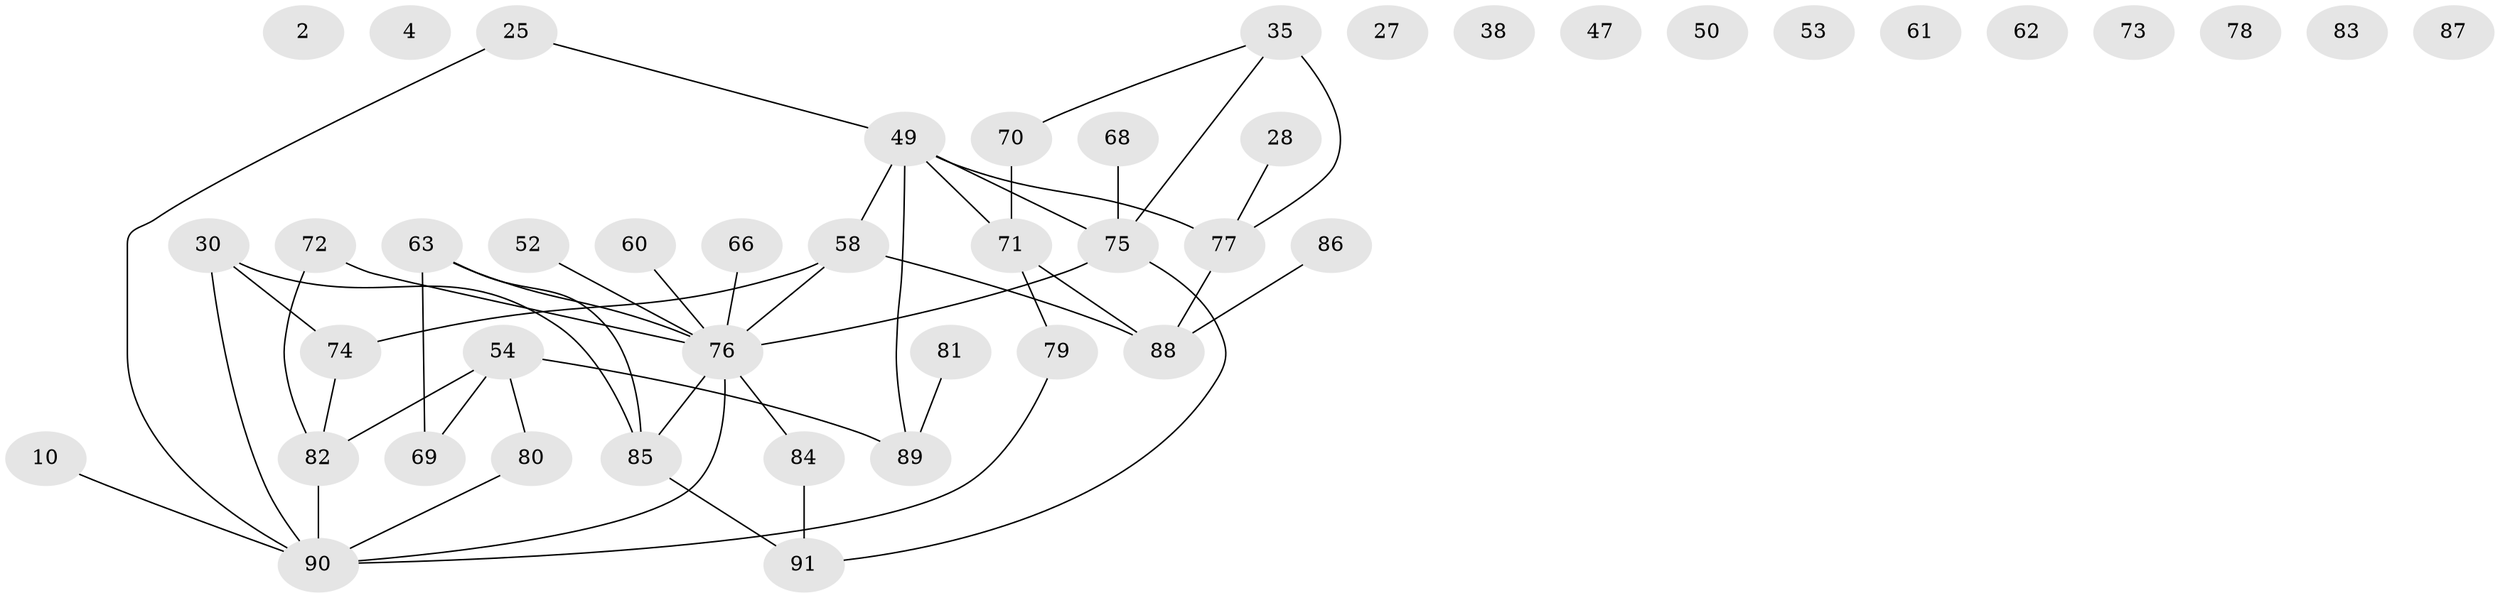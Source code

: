 // original degree distribution, {2: 0.2967032967032967, 0: 0.13186813186813187, 3: 0.15384615384615385, 1: 0.18681318681318682, 4: 0.12087912087912088, 5: 0.08791208791208792, 7: 0.01098901098901099, 8: 0.01098901098901099}
// Generated by graph-tools (version 1.1) at 2025/40/03/09/25 04:40:30]
// undirected, 45 vertices, 48 edges
graph export_dot {
graph [start="1"]
  node [color=gray90,style=filled];
  2;
  4;
  10;
  25;
  27;
  28;
  30 [super="+6"];
  35;
  38;
  47;
  49 [super="+40"];
  50;
  52;
  53;
  54 [super="+8"];
  58 [super="+56"];
  60;
  61;
  62 [super="+21"];
  63 [super="+26"];
  66 [super="+5"];
  68;
  69;
  70 [super="+17"];
  71;
  72 [super="+1+45"];
  73;
  74 [super="+44"];
  75 [super="+34+65"];
  76 [super="+16+67+33+64+59"];
  77 [super="+43"];
  78;
  79 [super="+32"];
  80 [super="+14+23"];
  81;
  82 [super="+51"];
  83;
  84 [super="+15"];
  85;
  86 [super="+55"];
  87;
  88 [super="+12+39"];
  89 [super="+48+57"];
  90 [super="+29"];
  91;
  10 -- 90;
  25 -- 49;
  25 -- 90;
  28 -- 77;
  30 -- 85;
  30 -- 90 [weight=2];
  30 -- 74;
  35 -- 70;
  35 -- 75;
  35 -- 77 [weight=2];
  49 -- 71 [weight=2];
  49 -- 77 [weight=3];
  49 -- 58 [weight=3];
  49 -- 89;
  49 -- 75;
  52 -- 76;
  54 -- 82 [weight=2];
  54 -- 69;
  54 -- 80;
  54 -- 89;
  58 -- 88;
  58 -- 76 [weight=2];
  58 -- 74;
  60 -- 76;
  63 -- 76;
  63 -- 85 [weight=2];
  63 -- 69;
  66 -- 76;
  68 -- 75;
  70 -- 71;
  71 -- 79;
  71 -- 88;
  72 -- 82;
  72 -- 76;
  74 -- 82;
  75 -- 91;
  75 -- 76;
  76 -- 90 [weight=2];
  76 -- 85;
  76 -- 84;
  77 -- 88;
  79 -- 90;
  80 -- 90;
  81 -- 89;
  82 -- 90;
  84 -- 91 [weight=2];
  85 -- 91;
  86 -- 88;
}
